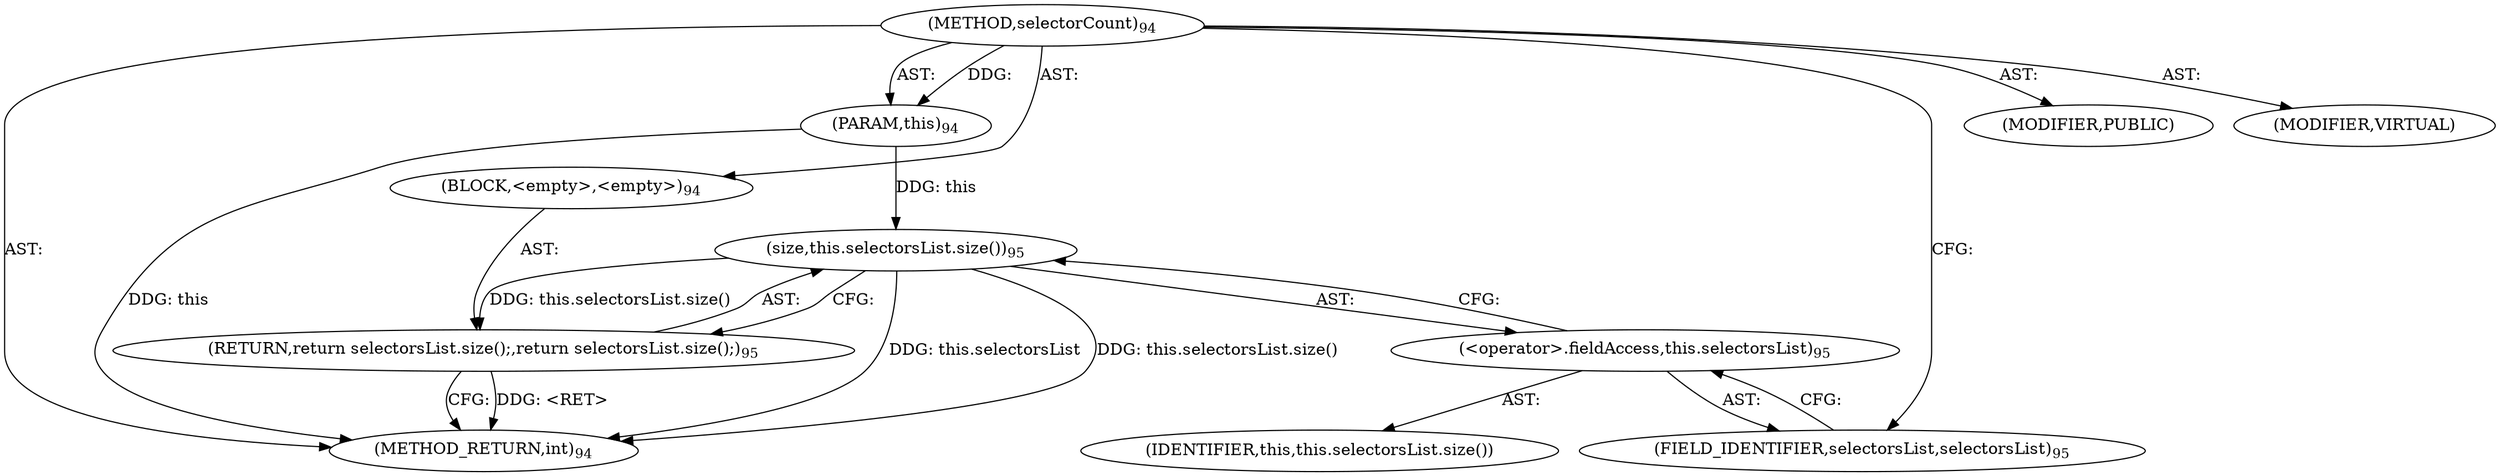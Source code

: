digraph "selectorCount" {  
"111669149698" [label = <(METHOD,selectorCount)<SUB>94</SUB>> ]
"115964117015" [label = <(PARAM,this)<SUB>94</SUB>> ]
"25769803778" [label = <(BLOCK,&lt;empty&gt;,&lt;empty&gt;)<SUB>94</SUB>> ]
"146028888065" [label = <(RETURN,return selectorsList.size();,return selectorsList.size();)<SUB>95</SUB>> ]
"30064771080" [label = <(size,this.selectorsList.size())<SUB>95</SUB>> ]
"30064771081" [label = <(&lt;operator&gt;.fieldAccess,this.selectorsList)<SUB>95</SUB>> ]
"68719476762" [label = <(IDENTIFIER,this,this.selectorsList.size())> ]
"55834574851" [label = <(FIELD_IDENTIFIER,selectorsList,selectorsList)<SUB>95</SUB>> ]
"133143986181" [label = <(MODIFIER,PUBLIC)> ]
"133143986182" [label = <(MODIFIER,VIRTUAL)> ]
"128849018882" [label = <(METHOD_RETURN,int)<SUB>94</SUB>> ]
  "111669149698" -> "115964117015"  [ label = "AST: "] 
  "111669149698" -> "25769803778"  [ label = "AST: "] 
  "111669149698" -> "133143986181"  [ label = "AST: "] 
  "111669149698" -> "133143986182"  [ label = "AST: "] 
  "111669149698" -> "128849018882"  [ label = "AST: "] 
  "25769803778" -> "146028888065"  [ label = "AST: "] 
  "146028888065" -> "30064771080"  [ label = "AST: "] 
  "30064771080" -> "30064771081"  [ label = "AST: "] 
  "30064771081" -> "68719476762"  [ label = "AST: "] 
  "30064771081" -> "55834574851"  [ label = "AST: "] 
  "146028888065" -> "128849018882"  [ label = "CFG: "] 
  "30064771080" -> "146028888065"  [ label = "CFG: "] 
  "30064771081" -> "30064771080"  [ label = "CFG: "] 
  "55834574851" -> "30064771081"  [ label = "CFG: "] 
  "111669149698" -> "55834574851"  [ label = "CFG: "] 
  "146028888065" -> "128849018882"  [ label = "DDG: &lt;RET&gt;"] 
  "115964117015" -> "128849018882"  [ label = "DDG: this"] 
  "30064771080" -> "128849018882"  [ label = "DDG: this.selectorsList"] 
  "30064771080" -> "128849018882"  [ label = "DDG: this.selectorsList.size()"] 
  "111669149698" -> "115964117015"  [ label = "DDG: "] 
  "30064771080" -> "146028888065"  [ label = "DDG: this.selectorsList.size()"] 
  "115964117015" -> "30064771080"  [ label = "DDG: this"] 
}
